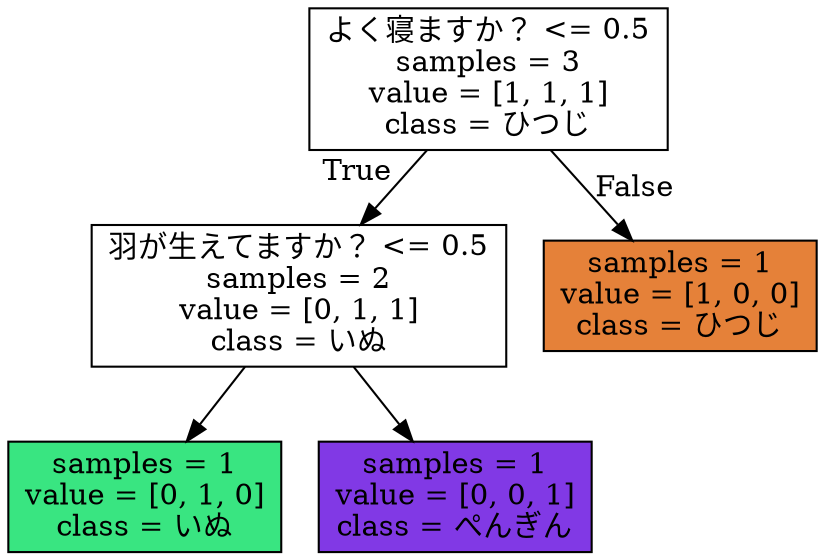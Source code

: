digraph Tree {
node [shape=box, style="filled", color="black"] ;
0 [label="よく寝ますか？ <= 0.5\nsamples = 3\nvalue = [1, 1, 1]\nclass = ひつじ", fillcolor="#e5813900"] ;
1 [label="羽が生えてますか？ <= 0.5\nsamples = 2\nvalue = [0, 1, 1]\nclass = いぬ", fillcolor="#39e58100"] ;
0 -> 1 [labeldistance=2.5, labelangle=45, headlabel="True"] ;
2 [label="samples = 1\nvalue = [0, 1, 0]\nclass = いぬ", fillcolor="#39e581ff"] ;
1 -> 2 ;
3 [label="samples = 1\nvalue = [0, 0, 1]\nclass = ぺんぎん", fillcolor="#8139e5ff"] ;
1 -> 3 ;
4 [label="samples = 1\nvalue = [1, 0, 0]\nclass = ひつじ", fillcolor="#e58139ff"] ;
0 -> 4 [labeldistance=2.5, labelangle=-45, headlabel="False"] ;
}